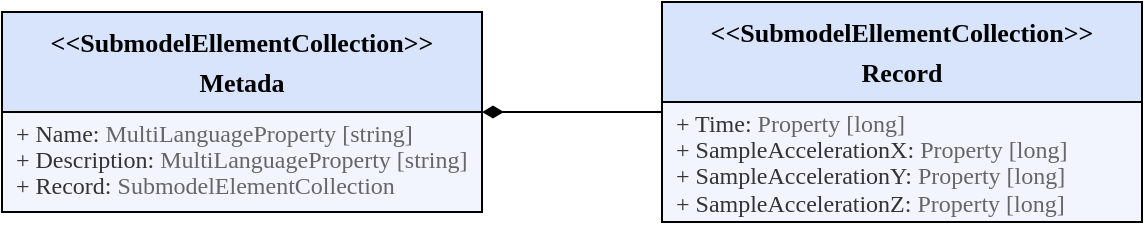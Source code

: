 <mxfile version="27.0.9">
  <diagram name="Seite-1" id="vGBwzLZIg6hZzlx329QO">
    <mxGraphModel dx="679" dy="400" grid="1" gridSize="5" guides="1" tooltips="1" connect="1" arrows="1" fold="1" page="1" pageScale="1" pageWidth="827" pageHeight="1169" math="0" shadow="0">
      <root>
        <mxCell id="0" />
        <mxCell id="1" parent="0" />
        <mxCell id="GxNOZXjlHH1W95P_12yy-43" value="" style="group" vertex="1" connectable="0" parent="1">
          <mxGeometry y="295" width="240" height="100" as="geometry" />
        </mxCell>
        <mxCell id="GxNOZXjlHH1W95P_12yy-18" value="" style="rounded=0;whiteSpace=wrap;html=1;fillColor=#D8E4FC;" vertex="1" parent="GxNOZXjlHH1W95P_12yy-43">
          <mxGeometry width="240" height="50" as="geometry" />
        </mxCell>
        <mxCell id="GxNOZXjlHH1W95P_12yy-19" value="&lt;font style=&quot;font-size: 13px;&quot; face=&quot;Times New Roman&quot;&gt;&lt;b style=&quot;&quot;&gt;&amp;lt;&amp;lt;SubmodelEllementCollection&amp;gt;&amp;gt;&lt;/b&gt;&lt;/font&gt;" style="text;html=1;align=center;verticalAlign=middle;whiteSpace=wrap;rounded=0;" vertex="1" parent="GxNOZXjlHH1W95P_12yy-43">
          <mxGeometry x="31" width="178" height="30" as="geometry" />
        </mxCell>
        <mxCell id="GxNOZXjlHH1W95P_12yy-20" value="" style="rounded=0;whiteSpace=wrap;html=1;fillColor=#F2F5FD;" vertex="1" parent="GxNOZXjlHH1W95P_12yy-43">
          <mxGeometry y="50" width="240" height="50" as="geometry" />
        </mxCell>
        <mxCell id="GxNOZXjlHH1W95P_12yy-21" value="&lt;font face=&quot;Times New Roman&quot; style=&quot;color: rgb(51, 51, 51);&quot;&gt;+ Name:&lt;/font&gt;&lt;font face=&quot;Times New Roman&quot; style=&quot;color: rgb(102, 102, 102);&quot;&gt; MultiLanguageProperty [string]&lt;/font&gt;" style="text;html=1;align=left;verticalAlign=middle;whiteSpace=wrap;rounded=0;" vertex="1" parent="GxNOZXjlHH1W95P_12yy-43">
          <mxGeometry x="5" y="54.5" width="205" height="12.5" as="geometry" />
        </mxCell>
        <mxCell id="GxNOZXjlHH1W95P_12yy-22" value="&lt;font style=&quot;color: rgb(51, 51, 51);&quot; face=&quot;Times New Roman&quot;&gt;+ Description:&lt;/font&gt;&lt;font style=&quot;color: rgb(102, 102, 102);&quot; face=&quot;Times New Roman&quot;&gt; MultiLanguageProperty [string]&lt;/font&gt;" style="text;html=1;align=left;verticalAlign=middle;whiteSpace=wrap;rounded=0;" vertex="1" parent="GxNOZXjlHH1W95P_12yy-43">
          <mxGeometry x="5" y="67" width="235" height="13.5" as="geometry" />
        </mxCell>
        <mxCell id="GxNOZXjlHH1W95P_12yy-23" value="&lt;font style=&quot;color: rgb(51, 51, 51);&quot; face=&quot;Times New Roman&quot;&gt;+ Record:&lt;/font&gt;&lt;font style=&quot;color: rgb(102, 102, 102);&quot; face=&quot;Times New Roman&quot;&gt; SubmodelElementCollection&lt;/font&gt;" style="text;html=1;align=left;verticalAlign=middle;whiteSpace=wrap;rounded=0;" vertex="1" parent="GxNOZXjlHH1W95P_12yy-43">
          <mxGeometry x="5" y="80.5" width="205" height="13.5" as="geometry" />
        </mxCell>
        <mxCell id="GxNOZXjlHH1W95P_12yy-32" value="&lt;b&gt;&lt;font style=&quot;font-size: 13px;&quot; face=&quot;Times New Roman&quot;&gt;Metada&lt;/font&gt;&lt;/b&gt;" style="text;html=1;align=center;verticalAlign=middle;whiteSpace=wrap;rounded=0;" vertex="1" parent="GxNOZXjlHH1W95P_12yy-43">
          <mxGeometry x="31" y="20" width="178" height="30" as="geometry" />
        </mxCell>
        <mxCell id="GxNOZXjlHH1W95P_12yy-46" value="" style="endArrow=none;html=1;rounded=0;startArrow=diamondThin;startFill=1;exitX=1;exitY=1;exitDx=0;exitDy=0;strokeWidth=1;endSize=8;startSize=8;strokeColor=#000000;" edge="1" parent="1" source="GxNOZXjlHH1W95P_12yy-18">
          <mxGeometry width="50" height="50" relative="1" as="geometry">
            <mxPoint x="260" y="340" as="sourcePoint" />
            <mxPoint x="330" y="345" as="targetPoint" />
          </mxGeometry>
        </mxCell>
        <mxCell id="GxNOZXjlHH1W95P_12yy-33" value="" style="rounded=0;whiteSpace=wrap;html=1;fillColor=#D8E4FC;" vertex="1" parent="1">
          <mxGeometry x="330" y="290" width="240" height="50" as="geometry" />
        </mxCell>
        <mxCell id="GxNOZXjlHH1W95P_12yy-34" value="&lt;font style=&quot;font-size: 13px;&quot; face=&quot;Times New Roman&quot;&gt;&lt;b style=&quot;&quot;&gt;&amp;lt;&amp;lt;SubmodelEllementCollection&amp;gt;&amp;gt;&lt;/b&gt;&lt;/font&gt;" style="text;html=1;align=center;verticalAlign=middle;whiteSpace=wrap;rounded=0;" vertex="1" parent="1">
          <mxGeometry x="361" y="290" width="178" height="30" as="geometry" />
        </mxCell>
        <mxCell id="GxNOZXjlHH1W95P_12yy-35" value="" style="rounded=0;whiteSpace=wrap;html=1;fillColor=#F2F5FD;" vertex="1" parent="1">
          <mxGeometry x="330" y="340" width="240" height="60" as="geometry" />
        </mxCell>
        <mxCell id="GxNOZXjlHH1W95P_12yy-36" value="&lt;font face=&quot;Times New Roman&quot; style=&quot;color: rgb(51, 51, 51);&quot;&gt;+ Time:&lt;/font&gt;&lt;font face=&quot;Times New Roman&quot; style=&quot;color: rgb(102, 102, 102);&quot;&gt; Property [long]&lt;/font&gt;" style="text;html=1;align=left;verticalAlign=middle;whiteSpace=wrap;rounded=0;" vertex="1" parent="1">
          <mxGeometry x="335" y="344.5" width="205" height="12.5" as="geometry" />
        </mxCell>
        <mxCell id="GxNOZXjlHH1W95P_12yy-37" value="&lt;font style=&quot;color: rgb(51, 51, 51);&quot; face=&quot;Times New Roman&quot;&gt;+ SampleAccelerationX:&lt;/font&gt;&lt;font style=&quot;color: rgb(102, 102, 102);&quot; face=&quot;Times New Roman&quot;&gt;&amp;nbsp;Property [long]&lt;/font&gt;" style="text;html=1;align=left;verticalAlign=middle;whiteSpace=wrap;rounded=0;" vertex="1" parent="1">
          <mxGeometry x="335" y="357" width="230" height="13.5" as="geometry" />
        </mxCell>
        <mxCell id="GxNOZXjlHH1W95P_12yy-39" value="&lt;b&gt;&lt;font style=&quot;font-size: 13px;&quot; face=&quot;Times New Roman&quot;&gt;Record&lt;/font&gt;&lt;/b&gt;" style="text;html=1;align=center;verticalAlign=middle;whiteSpace=wrap;rounded=0;" vertex="1" parent="1">
          <mxGeometry x="361" y="310" width="178" height="30" as="geometry" />
        </mxCell>
        <mxCell id="GxNOZXjlHH1W95P_12yy-40" value="&lt;font style=&quot;color: rgb(51, 51, 51);&quot; face=&quot;Times New Roman&quot;&gt;+ SampleAccelerationY:&lt;/font&gt;&lt;font style=&quot;color: rgb(102, 102, 102);&quot; face=&quot;Times New Roman&quot;&gt;&amp;nbsp;Property [long]&lt;/font&gt;" style="text;html=1;align=left;verticalAlign=middle;whiteSpace=wrap;rounded=0;" vertex="1" parent="1">
          <mxGeometry x="335" y="370.5" width="225" height="13.5" as="geometry" />
        </mxCell>
        <mxCell id="GxNOZXjlHH1W95P_12yy-41" value="&lt;font style=&quot;color: rgb(51, 51, 51);&quot; face=&quot;Times New Roman&quot;&gt;+ SampleAccelerationZ:&lt;/font&gt;&lt;font style=&quot;color: rgb(102, 102, 102);&quot; face=&quot;Times New Roman&quot;&gt;&amp;nbsp;Property [long]&lt;/font&gt;" style="text;html=1;align=left;verticalAlign=middle;whiteSpace=wrap;rounded=0;" vertex="1" parent="1">
          <mxGeometry x="335" y="384" width="210" height="13.5" as="geometry" />
        </mxCell>
      </root>
    </mxGraphModel>
  </diagram>
</mxfile>

